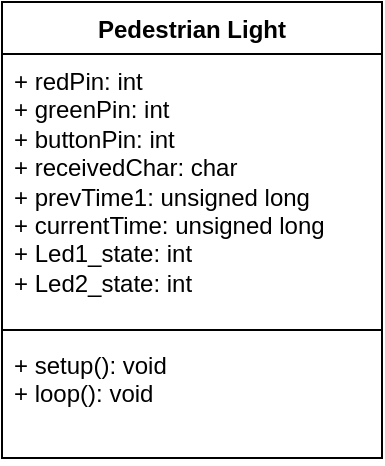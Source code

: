 <mxfile version="24.8.8">
  <diagram name="Page-1" id="2bzw6A4bozwZBj2D4lcH">
    <mxGraphModel dx="985" dy="383" grid="1" gridSize="10" guides="1" tooltips="1" connect="1" arrows="1" fold="1" page="1" pageScale="1" pageWidth="850" pageHeight="1100" math="0" shadow="0">
      <root>
        <mxCell id="0" />
        <mxCell id="1" parent="0" />
        <mxCell id="0BV4fpDxyyGLDX-zOax5-3" value="Pedestrian Light" style="swimlane;fontStyle=1;align=center;verticalAlign=top;childLayout=stackLayout;horizontal=1;startSize=26;horizontalStack=0;resizeParent=1;resizeParentMax=0;resizeLast=0;collapsible=1;marginBottom=0;whiteSpace=wrap;html=1;" parent="1" vertex="1">
          <mxGeometry x="310" y="210" width="190" height="228" as="geometry">
            <mxRectangle x="310" y="210" width="100" height="30" as="alternateBounds" />
          </mxGeometry>
        </mxCell>
        <mxCell id="0BV4fpDxyyGLDX-zOax5-4" value="&lt;div&gt;+ redPin: int&lt;/div&gt;&lt;div&gt;+ greenPin: int&lt;/div&gt;&lt;div&gt;+ buttonPin: int&lt;span style=&quot;background-color: initial;&quot;&gt;&lt;/span&gt;&lt;/div&gt;&lt;div&gt;&lt;span style=&quot;background-color: initial;&quot;&gt;+ receivedChar: char&lt;/span&gt;&lt;/div&gt;&lt;div&gt;+ prevTime1: unsigned long&lt;/div&gt;&lt;div&gt;+&lt;span style=&quot;background-color: initial;&quot;&gt;&amp;nbsp;currentTime&lt;/span&gt;&lt;span style=&quot;background-color: initial;&quot;&gt;: unsigned long&lt;/span&gt;&lt;/div&gt;&lt;div&gt;+ Led1_state: int&lt;span style=&quot;background-color: initial;&quot;&gt;&lt;/span&gt;&lt;/div&gt;&lt;div&gt;+ Led2_state: int&lt;/div&gt;" style="text;strokeColor=none;fillColor=none;align=left;verticalAlign=top;spacingLeft=4;spacingRight=4;overflow=hidden;rotatable=0;points=[[0,0.5],[1,0.5]];portConstraint=eastwest;whiteSpace=wrap;html=1;" parent="0BV4fpDxyyGLDX-zOax5-3" vertex="1">
          <mxGeometry y="26" width="190" height="134" as="geometry" />
        </mxCell>
        <mxCell id="0BV4fpDxyyGLDX-zOax5-5" value="" style="line;strokeWidth=1;fillColor=none;align=left;verticalAlign=middle;spacingTop=-1;spacingLeft=3;spacingRight=3;rotatable=0;labelPosition=right;points=[];portConstraint=eastwest;strokeColor=inherit;" parent="0BV4fpDxyyGLDX-zOax5-3" vertex="1">
          <mxGeometry y="160" width="190" height="8" as="geometry" />
        </mxCell>
        <mxCell id="0BV4fpDxyyGLDX-zOax5-6" value="+ setup(): void&lt;div&gt;+ loop(): void&lt;/div&gt;" style="text;strokeColor=none;fillColor=none;align=left;verticalAlign=top;spacingLeft=4;spacingRight=4;overflow=hidden;rotatable=0;points=[[0,0.5],[1,0.5]];portConstraint=eastwest;whiteSpace=wrap;html=1;" parent="0BV4fpDxyyGLDX-zOax5-3" vertex="1">
          <mxGeometry y="168" width="190" height="60" as="geometry" />
        </mxCell>
      </root>
    </mxGraphModel>
  </diagram>
</mxfile>
